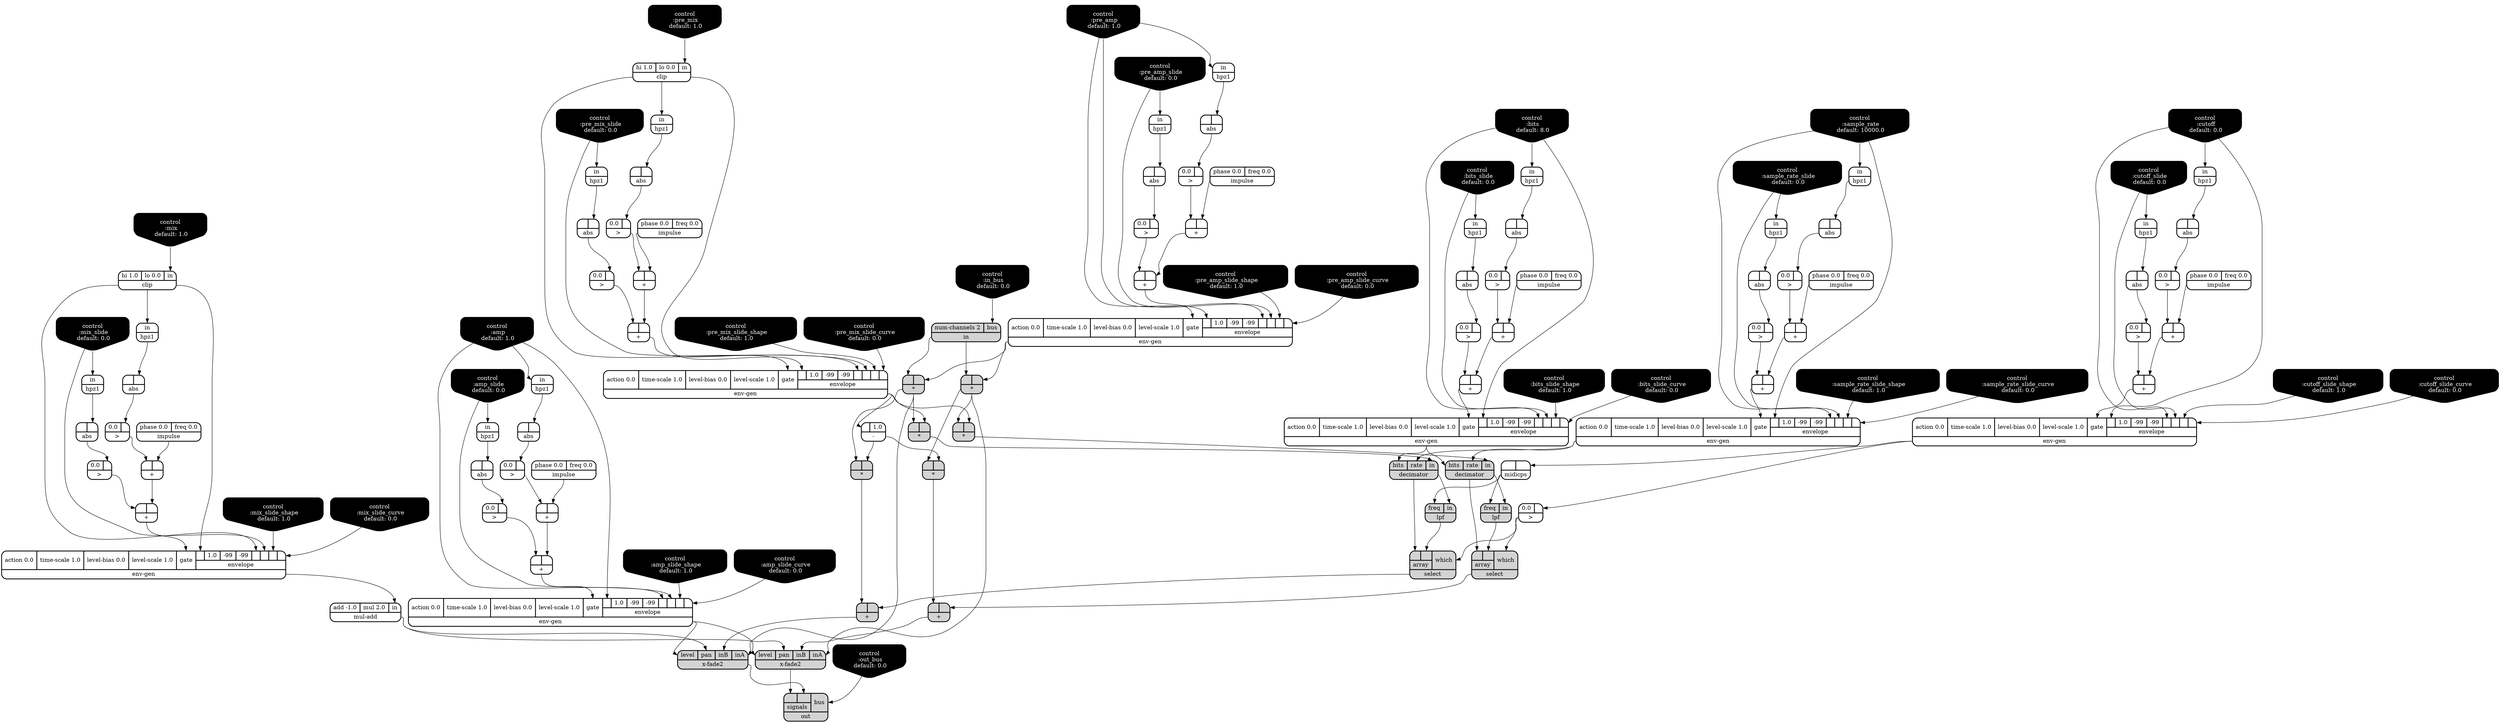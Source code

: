 digraph synthdef {
52 [label = "{{ <b> |<a> } |<__UG_NAME__>* }" style="filled, bold, rounded"  shape=record rankdir=LR];
53 [label = "{{ <b> |<a> } |<__UG_NAME__>* }" style="filled, bold, rounded"  shape=record rankdir=LR];
93 [label = "{{ <b> |<a> } |<__UG_NAME__>* }" style="filled, bold, rounded"  shape=record rankdir=LR];
94 [label = "{{ <b> |<a> } |<__UG_NAME__>* }" style="filled, bold, rounded"  shape=record rankdir=LR];
95 [label = "{{ <b> |<a> } |<__UG_NAME__>* }" style="filled, bold, rounded"  shape=record rankdir=LR];
99 [label = "{{ <b> |<a> } |<__UG_NAME__>* }" style="filled, bold, rounded"  shape=record rankdir=LR];
35 [label = "{{ <b> |<a> } |<__UG_NAME__>+ }" style="bold, rounded" shape=record rankdir=LR];
39 [label = "{{ <b> |<a> } |<__UG_NAME__>+ }" style="bold, rounded" shape=record rankdir=LR];
45 [label = "{{ <b> |<a> } |<__UG_NAME__>+ }" style="bold, rounded" shape=record rankdir=LR];
49 [label = "{{ <b> |<a> } |<__UG_NAME__>+ }" style="bold, rounded" shape=record rankdir=LR];
58 [label = "{{ <b> |<a> } |<__UG_NAME__>+ }" style="bold, rounded" shape=record rankdir=LR];
62 [label = "{{ <b> |<a> } |<__UG_NAME__>+ }" style="bold, rounded" shape=record rankdir=LR];
68 [label = "{{ <b> |<a> } |<__UG_NAME__>+ }" style="bold, rounded" shape=record rankdir=LR];
72 [label = "{{ <b> |<a> } |<__UG_NAME__>+ }" style="bold, rounded" shape=record rankdir=LR];
79 [label = "{{ <b> |<a> } |<__UG_NAME__>+ }" style="bold, rounded" shape=record rankdir=LR];
83 [label = "{{ <b> |<a> } |<__UG_NAME__>+ }" style="bold, rounded" shape=record rankdir=LR];
100 [label = "{{ <b> |<a> } |<__UG_NAME__>+ }" style="filled, bold, rounded"  shape=record rankdir=LR];
106 [label = "{{ <b> |<a> } |<__UG_NAME__>+ }" style="bold, rounded" shape=record rankdir=LR];
110 [label = "{{ <b> |<a> } |<__UG_NAME__>+ }" style="bold, rounded" shape=record rankdir=LR];
114 [label = "{{ <b> |<a> } |<__UG_NAME__>+ }" style="bold, rounded" shape=record rankdir=LR];
118 [label = "{{ <b> |<a> } |<__UG_NAME__>+ }" style="bold, rounded" shape=record rankdir=LR];
121 [label = "{{ <b> |<a> } |<__UG_NAME__>+ }" style="filled, bold, rounded"  shape=record rankdir=LR];
92 [label = "{{ <b> |<a> 1.0} |<__UG_NAME__>- }" style="bold, rounded" shape=record rankdir=LR];
34 [label = "{{ <b> 0.0|<a> } |<__UG_NAME__>\> }" style="bold, rounded" shape=record rankdir=LR];
38 [label = "{{ <b> 0.0|<a> } |<__UG_NAME__>\> }" style="bold, rounded" shape=record rankdir=LR];
44 [label = "{{ <b> 0.0|<a> } |<__UG_NAME__>\> }" style="bold, rounded" shape=record rankdir=LR];
48 [label = "{{ <b> 0.0|<a> } |<__UG_NAME__>\> }" style="bold, rounded" shape=record rankdir=LR];
57 [label = "{{ <b> 0.0|<a> } |<__UG_NAME__>\> }" style="bold, rounded" shape=record rankdir=LR];
61 [label = "{{ <b> 0.0|<a> } |<__UG_NAME__>\> }" style="bold, rounded" shape=record rankdir=LR];
67 [label = "{{ <b> 0.0|<a> } |<__UG_NAME__>\> }" style="bold, rounded" shape=record rankdir=LR];
71 [label = "{{ <b> 0.0|<a> } |<__UG_NAME__>\> }" style="bold, rounded" shape=record rankdir=LR];
78 [label = "{{ <b> 0.0|<a> } |<__UG_NAME__>\> }" style="bold, rounded" shape=record rankdir=LR];
82 [label = "{{ <b> 0.0|<a> } |<__UG_NAME__>\> }" style="bold, rounded" shape=record rankdir=LR];
85 [label = "{{ <b> 0.0|<a> } |<__UG_NAME__>\> }" style="bold, rounded" shape=record rankdir=LR];
91 [label = "{{ <b> 0.0|<a> } |<__UG_NAME__>\> }" style="bold, rounded" shape=record rankdir=LR];
105 [label = "{{ <b> 0.0|<a> } |<__UG_NAME__>\> }" style="bold, rounded" shape=record rankdir=LR];
109 [label = "{{ <b> 0.0|<a> } |<__UG_NAME__>\> }" style="bold, rounded" shape=record rankdir=LR];
117 [label = "{{ <b> 0.0|<a> } |<__UG_NAME__>\> }" style="bold, rounded" shape=record rankdir=LR];
33 [label = "{{ <b> |<a> } |<__UG_NAME__>abs }" style="bold, rounded" shape=record rankdir=LR];
37 [label = "{{ <b> |<a> } |<__UG_NAME__>abs }" style="bold, rounded" shape=record rankdir=LR];
43 [label = "{{ <b> |<a> } |<__UG_NAME__>abs }" style="bold, rounded" shape=record rankdir=LR];
47 [label = "{{ <b> |<a> } |<__UG_NAME__>abs }" style="bold, rounded" shape=record rankdir=LR];
56 [label = "{{ <b> |<a> } |<__UG_NAME__>abs }" style="bold, rounded" shape=record rankdir=LR];
60 [label = "{{ <b> |<a> } |<__UG_NAME__>abs }" style="bold, rounded" shape=record rankdir=LR];
66 [label = "{{ <b> |<a> } |<__UG_NAME__>abs }" style="bold, rounded" shape=record rankdir=LR];
70 [label = "{{ <b> |<a> } |<__UG_NAME__>abs }" style="bold, rounded" shape=record rankdir=LR];
77 [label = "{{ <b> |<a> } |<__UG_NAME__>abs }" style="bold, rounded" shape=record rankdir=LR];
81 [label = "{{ <b> |<a> } |<__UG_NAME__>abs }" style="bold, rounded" shape=record rankdir=LR];
90 [label = "{{ <b> |<a> } |<__UG_NAME__>abs }" style="bold, rounded" shape=record rankdir=LR];
104 [label = "{{ <b> |<a> } |<__UG_NAME__>abs }" style="bold, rounded" shape=record rankdir=LR];
108 [label = "{{ <b> |<a> } |<__UG_NAME__>abs }" style="bold, rounded" shape=record rankdir=LR];
116 [label = "{{ <b> |<a> } |<__UG_NAME__>abs }" style="bold, rounded" shape=record rankdir=LR];
31 [label = "{{ <hi> hi 1.0|<lo> lo 0.0|<in> in} |<__UG_NAME__>clip }" style="bold, rounded" shape=record rankdir=LR];
102 [label = "{{ <hi> hi 1.0|<lo> lo 0.0|<in> in} |<__UG_NAME__>clip }" style="bold, rounded" shape=record rankdir=LR];
0 [label = "control
 :sample_rate
 default: 10000.0" shape=invhouse style="rounded, filled, bold" fillcolor=black fontcolor=white ]; 
1 [label = "control
 :sample_rate_slide
 default: 0.0" shape=invhouse style="rounded, filled, bold" fillcolor=black fontcolor=white ]; 
2 [label = "control
 :sample_rate_slide_shape
 default: 1.0" shape=invhouse style="rounded, filled, bold" fillcolor=black fontcolor=white ]; 
3 [label = "control
 :sample_rate_slide_curve
 default: 0.0" shape=invhouse style="rounded, filled, bold" fillcolor=black fontcolor=white ]; 
4 [label = "control
 :bits
 default: 8.0" shape=invhouse style="rounded, filled, bold" fillcolor=black fontcolor=white ]; 
5 [label = "control
 :bits_slide
 default: 0.0" shape=invhouse style="rounded, filled, bold" fillcolor=black fontcolor=white ]; 
6 [label = "control
 :bits_slide_shape
 default: 1.0" shape=invhouse style="rounded, filled, bold" fillcolor=black fontcolor=white ]; 
7 [label = "control
 :bits_slide_curve
 default: 0.0" shape=invhouse style="rounded, filled, bold" fillcolor=black fontcolor=white ]; 
8 [label = "control
 :cutoff
 default: 0.0" shape=invhouse style="rounded, filled, bold" fillcolor=black fontcolor=white ]; 
9 [label = "control
 :cutoff_slide
 default: 0.0" shape=invhouse style="rounded, filled, bold" fillcolor=black fontcolor=white ]; 
10 [label = "control
 :cutoff_slide_shape
 default: 1.0" shape=invhouse style="rounded, filled, bold" fillcolor=black fontcolor=white ]; 
11 [label = "control
 :cutoff_slide_curve
 default: 0.0" shape=invhouse style="rounded, filled, bold" fillcolor=black fontcolor=white ]; 
12 [label = "control
 :pre_amp
 default: 1.0" shape=invhouse style="rounded, filled, bold" fillcolor=black fontcolor=white ]; 
13 [label = "control
 :pre_amp_slide
 default: 0.0" shape=invhouse style="rounded, filled, bold" fillcolor=black fontcolor=white ]; 
14 [label = "control
 :pre_amp_slide_shape
 default: 1.0" shape=invhouse style="rounded, filled, bold" fillcolor=black fontcolor=white ]; 
15 [label = "control
 :pre_amp_slide_curve
 default: 0.0" shape=invhouse style="rounded, filled, bold" fillcolor=black fontcolor=white ]; 
16 [label = "control
 :amp
 default: 1.0" shape=invhouse style="rounded, filled, bold" fillcolor=black fontcolor=white ]; 
17 [label = "control
 :amp_slide
 default: 0.0" shape=invhouse style="rounded, filled, bold" fillcolor=black fontcolor=white ]; 
18 [label = "control
 :amp_slide_shape
 default: 1.0" shape=invhouse style="rounded, filled, bold" fillcolor=black fontcolor=white ]; 
19 [label = "control
 :amp_slide_curve
 default: 0.0" shape=invhouse style="rounded, filled, bold" fillcolor=black fontcolor=white ]; 
20 [label = "control
 :mix
 default: 1.0" shape=invhouse style="rounded, filled, bold" fillcolor=black fontcolor=white ]; 
21 [label = "control
 :mix_slide
 default: 0.0" shape=invhouse style="rounded, filled, bold" fillcolor=black fontcolor=white ]; 
22 [label = "control
 :mix_slide_shape
 default: 1.0" shape=invhouse style="rounded, filled, bold" fillcolor=black fontcolor=white ]; 
23 [label = "control
 :mix_slide_curve
 default: 0.0" shape=invhouse style="rounded, filled, bold" fillcolor=black fontcolor=white ]; 
24 [label = "control
 :pre_mix
 default: 1.0" shape=invhouse style="rounded, filled, bold" fillcolor=black fontcolor=white ]; 
25 [label = "control
 :pre_mix_slide
 default: 0.0" shape=invhouse style="rounded, filled, bold" fillcolor=black fontcolor=white ]; 
26 [label = "control
 :pre_mix_slide_shape
 default: 1.0" shape=invhouse style="rounded, filled, bold" fillcolor=black fontcolor=white ]; 
27 [label = "control
 :pre_mix_slide_curve
 default: 0.0" shape=invhouse style="rounded, filled, bold" fillcolor=black fontcolor=white ]; 
28 [label = "control
 :in_bus
 default: 0.0" shape=invhouse style="rounded, filled, bold" fillcolor=black fontcolor=white ]; 
29 [label = "control
 :out_bus
 default: 0.0" shape=invhouse style="rounded, filled, bold" fillcolor=black fontcolor=white ]; 
74 [label = "{{ <bits> bits|<rate> rate|<in> in} |<__UG_NAME__>decimator }" style="filled, bold, rounded"  shape=record rankdir=LR];
96 [label = "{{ <bits> bits|<rate> rate|<in> in} |<__UG_NAME__>decimator }" style="filled, bold, rounded"  shape=record rankdir=LR];
40 [label = "{{ <action> action 0.0|<time____scale> time-scale 1.0|<level____bias> level-bias 0.0|<level____scale> level-scale 1.0|<gate> gate|{{<envelope___clip___0>|1.0|-99|-99|<envelope___clip___4>|<envelope___control___5>|<envelope___control___6>|<envelope___control___7>}|envelope}} |<__UG_NAME__>env-gen }" style="bold, rounded" shape=record rankdir=LR];
50 [label = "{{ <action> action 0.0|<time____scale> time-scale 1.0|<level____bias> level-bias 0.0|<level____scale> level-scale 1.0|<gate> gate|{{<envelope___control___0>|1.0|-99|-99|<envelope___control___4>|<envelope___control___5>|<envelope___control___6>|<envelope___control___7>}|envelope}} |<__UG_NAME__>env-gen }" style="bold, rounded" shape=record rankdir=LR];
63 [label = "{{ <action> action 0.0|<time____scale> time-scale 1.0|<level____bias> level-bias 0.0|<level____scale> level-scale 1.0|<gate> gate|{{<envelope___control___0>|1.0|-99|-99|<envelope___control___4>|<envelope___control___5>|<envelope___control___6>|<envelope___control___7>}|envelope}} |<__UG_NAME__>env-gen }" style="bold, rounded" shape=record rankdir=LR];
73 [label = "{{ <action> action 0.0|<time____scale> time-scale 1.0|<level____bias> level-bias 0.0|<level____scale> level-scale 1.0|<gate> gate|{{<envelope___control___0>|1.0|-99|-99|<envelope___control___4>|<envelope___control___5>|<envelope___control___6>|<envelope___control___7>}|envelope}} |<__UG_NAME__>env-gen }" style="bold, rounded" shape=record rankdir=LR];
84 [label = "{{ <action> action 0.0|<time____scale> time-scale 1.0|<level____bias> level-bias 0.0|<level____scale> level-scale 1.0|<gate> gate|{{<envelope___control___0>|1.0|-99|-99|<envelope___control___4>|<envelope___control___5>|<envelope___control___6>|<envelope___control___7>}|envelope}} |<__UG_NAME__>env-gen }" style="bold, rounded" shape=record rankdir=LR];
111 [label = "{{ <action> action 0.0|<time____scale> time-scale 1.0|<level____bias> level-bias 0.0|<level____scale> level-scale 1.0|<gate> gate|{{<envelope___clip___0>|1.0|-99|-99|<envelope___clip___4>|<envelope___control___5>|<envelope___control___6>|<envelope___control___7>}|envelope}} |<__UG_NAME__>env-gen }" style="bold, rounded" shape=record rankdir=LR];
119 [label = "{{ <action> action 0.0|<time____scale> time-scale 1.0|<level____bias> level-bias 0.0|<level____scale> level-scale 1.0|<gate> gate|{{<envelope___control___0>|1.0|-99|-99|<envelope___control___4>|<envelope___control___5>|<envelope___control___6>|<envelope___control___7>}|envelope}} |<__UG_NAME__>env-gen }" style="bold, rounded" shape=record rankdir=LR];
32 [label = "{{ <in> in} |<__UG_NAME__>hpz1 }" style="bold, rounded" shape=record rankdir=LR];
36 [label = "{{ <in> in} |<__UG_NAME__>hpz1 }" style="bold, rounded" shape=record rankdir=LR];
42 [label = "{{ <in> in} |<__UG_NAME__>hpz1 }" style="bold, rounded" shape=record rankdir=LR];
46 [label = "{{ <in> in} |<__UG_NAME__>hpz1 }" style="bold, rounded" shape=record rankdir=LR];
55 [label = "{{ <in> in} |<__UG_NAME__>hpz1 }" style="bold, rounded" shape=record rankdir=LR];
59 [label = "{{ <in> in} |<__UG_NAME__>hpz1 }" style="bold, rounded" shape=record rankdir=LR];
65 [label = "{{ <in> in} |<__UG_NAME__>hpz1 }" style="bold, rounded" shape=record rankdir=LR];
69 [label = "{{ <in> in} |<__UG_NAME__>hpz1 }" style="bold, rounded" shape=record rankdir=LR];
76 [label = "{{ <in> in} |<__UG_NAME__>hpz1 }" style="bold, rounded" shape=record rankdir=LR];
80 [label = "{{ <in> in} |<__UG_NAME__>hpz1 }" style="bold, rounded" shape=record rankdir=LR];
89 [label = "{{ <in> in} |<__UG_NAME__>hpz1 }" style="bold, rounded" shape=record rankdir=LR];
103 [label = "{{ <in> in} |<__UG_NAME__>hpz1 }" style="bold, rounded" shape=record rankdir=LR];
107 [label = "{{ <in> in} |<__UG_NAME__>hpz1 }" style="bold, rounded" shape=record rankdir=LR];
115 [label = "{{ <in> in} |<__UG_NAME__>hpz1 }" style="bold, rounded" shape=record rankdir=LR];
30 [label = "{{ <phase> phase 0.0|<freq> freq 0.0} |<__UG_NAME__>impulse }" style="bold, rounded" shape=record rankdir=LR];
41 [label = "{{ <phase> phase 0.0|<freq> freq 0.0} |<__UG_NAME__>impulse }" style="bold, rounded" shape=record rankdir=LR];
54 [label = "{{ <phase> phase 0.0|<freq> freq 0.0} |<__UG_NAME__>impulse }" style="bold, rounded" shape=record rankdir=LR];
64 [label = "{{ <phase> phase 0.0|<freq> freq 0.0} |<__UG_NAME__>impulse }" style="bold, rounded" shape=record rankdir=LR];
75 [label = "{{ <phase> phase 0.0|<freq> freq 0.0} |<__UG_NAME__>impulse }" style="bold, rounded" shape=record rankdir=LR];
101 [label = "{{ <phase> phase 0.0|<freq> freq 0.0} |<__UG_NAME__>impulse }" style="bold, rounded" shape=record rankdir=LR];
113 [label = "{{ <phase> phase 0.0|<freq> freq 0.0} |<__UG_NAME__>impulse }" style="bold, rounded" shape=record rankdir=LR];
51 [label = "{{ <num____channels> num-channels 2|<bus> bus} |<__UG_NAME__>in }" style="filled, bold, rounded"  shape=record rankdir=LR];
87 [label = "{{ <freq> freq|<in> in} |<__UG_NAME__>lpf }" style="filled, bold, rounded"  shape=record rankdir=LR];
97 [label = "{{ <freq> freq|<in> in} |<__UG_NAME__>lpf }" style="filled, bold, rounded"  shape=record rankdir=LR];
86 [label = "{{ <b> |<a> } |<__UG_NAME__>midicps }" style="bold, rounded" shape=record rankdir=LR];
112 [label = "{{ <add> add -1.0|<mul> mul 2.0|<in> in} |<__UG_NAME__>mul-add }" style="bold, rounded" shape=record rankdir=LR];
123 [label = "{{ {{<signals___x____fade2___0>|<signals___x____fade2___1>}|signals}|<bus> bus} |<__UG_NAME__>out }" style="filled, bold, rounded"  shape=record rankdir=LR];
88 [label = "{{ {{<array___decimator___0>|<array___lpf___1>}|array}|<which> which} |<__UG_NAME__>select }" style="filled, bold, rounded"  shape=record rankdir=LR];
98 [label = "{{ {{<array___decimator___0>|<array___lpf___1>}|array}|<which> which} |<__UG_NAME__>select }" style="filled, bold, rounded"  shape=record rankdir=LR];
120 [label = "{{ <level> level|<pan> pan|<inb> inB|<ina> inA} |<__UG_NAME__>x-fade2 }" style="filled, bold, rounded"  shape=record rankdir=LR];
122 [label = "{{ <level> level|<pan> pan|<inb> inB|<ina> inA} |<__UG_NAME__>x-fade2 }" style="filled, bold, rounded"  shape=record rankdir=LR];

50:__UG_NAME__ -> 52:a ;
51:__UG_NAME__ -> 52:b ;
40:__UG_NAME__ -> 53:a ;
52:__UG_NAME__ -> 53:b ;
92:__UG_NAME__ -> 93:a ;
52:__UG_NAME__ -> 93:b ;
50:__UG_NAME__ -> 94:a ;
51:__UG_NAME__ -> 94:b ;
40:__UG_NAME__ -> 95:a ;
94:__UG_NAME__ -> 95:b ;
92:__UG_NAME__ -> 99:a ;
94:__UG_NAME__ -> 99:b ;
30:__UG_NAME__ -> 35:a ;
34:__UG_NAME__ -> 35:b ;
35:__UG_NAME__ -> 39:a ;
38:__UG_NAME__ -> 39:b ;
41:__UG_NAME__ -> 45:a ;
44:__UG_NAME__ -> 45:b ;
45:__UG_NAME__ -> 49:a ;
48:__UG_NAME__ -> 49:b ;
54:__UG_NAME__ -> 58:a ;
57:__UG_NAME__ -> 58:b ;
58:__UG_NAME__ -> 62:a ;
61:__UG_NAME__ -> 62:b ;
64:__UG_NAME__ -> 68:a ;
67:__UG_NAME__ -> 68:b ;
68:__UG_NAME__ -> 72:a ;
71:__UG_NAME__ -> 72:b ;
75:__UG_NAME__ -> 79:a ;
78:__UG_NAME__ -> 79:b ;
79:__UG_NAME__ -> 83:a ;
82:__UG_NAME__ -> 83:b ;
98:__UG_NAME__ -> 100:a ;
99:__UG_NAME__ -> 100:b ;
101:__UG_NAME__ -> 106:a ;
105:__UG_NAME__ -> 106:b ;
106:__UG_NAME__ -> 110:a ;
109:__UG_NAME__ -> 110:b ;
113:__UG_NAME__ -> 114:a ;
91:__UG_NAME__ -> 114:b ;
114:__UG_NAME__ -> 118:a ;
117:__UG_NAME__ -> 118:b ;
88:__UG_NAME__ -> 121:a ;
93:__UG_NAME__ -> 121:b ;
40:__UG_NAME__ -> 92:b ;
33:__UG_NAME__ -> 34:a ;
37:__UG_NAME__ -> 38:a ;
43:__UG_NAME__ -> 44:a ;
47:__UG_NAME__ -> 48:a ;
56:__UG_NAME__ -> 57:a ;
60:__UG_NAME__ -> 61:a ;
66:__UG_NAME__ -> 67:a ;
70:__UG_NAME__ -> 71:a ;
77:__UG_NAME__ -> 78:a ;
81:__UG_NAME__ -> 82:a ;
84:__UG_NAME__ -> 85:a ;
90:__UG_NAME__ -> 91:a ;
104:__UG_NAME__ -> 105:a ;
108:__UG_NAME__ -> 109:a ;
116:__UG_NAME__ -> 117:a ;
32:__UG_NAME__ -> 33:a ;
36:__UG_NAME__ -> 37:a ;
42:__UG_NAME__ -> 43:a ;
46:__UG_NAME__ -> 47:a ;
55:__UG_NAME__ -> 56:a ;
59:__UG_NAME__ -> 60:a ;
65:__UG_NAME__ -> 66:a ;
69:__UG_NAME__ -> 70:a ;
76:__UG_NAME__ -> 77:a ;
80:__UG_NAME__ -> 81:a ;
89:__UG_NAME__ -> 90:a ;
103:__UG_NAME__ -> 104:a ;
107:__UG_NAME__ -> 108:a ;
115:__UG_NAME__ -> 116:a ;
24:__UG_NAME__ -> 31:in ;
20:__UG_NAME__ -> 102:in ;
53:__UG_NAME__ -> 74:in ;
63:__UG_NAME__ -> 74:rate ;
73:__UG_NAME__ -> 74:bits ;
95:__UG_NAME__ -> 96:in ;
63:__UG_NAME__ -> 96:rate ;
73:__UG_NAME__ -> 96:bits ;
31:__UG_NAME__ -> 40:envelope___clip___0 ;
31:__UG_NAME__ -> 40:envelope___clip___4 ;
25:__UG_NAME__ -> 40:envelope___control___5 ;
26:__UG_NAME__ -> 40:envelope___control___6 ;
27:__UG_NAME__ -> 40:envelope___control___7 ;
39:__UG_NAME__ -> 40:gate ;
12:__UG_NAME__ -> 50:envelope___control___0 ;
12:__UG_NAME__ -> 50:envelope___control___4 ;
13:__UG_NAME__ -> 50:envelope___control___5 ;
14:__UG_NAME__ -> 50:envelope___control___6 ;
15:__UG_NAME__ -> 50:envelope___control___7 ;
49:__UG_NAME__ -> 50:gate ;
0:__UG_NAME__ -> 63:envelope___control___0 ;
0:__UG_NAME__ -> 63:envelope___control___4 ;
1:__UG_NAME__ -> 63:envelope___control___5 ;
2:__UG_NAME__ -> 63:envelope___control___6 ;
3:__UG_NAME__ -> 63:envelope___control___7 ;
62:__UG_NAME__ -> 63:gate ;
4:__UG_NAME__ -> 73:envelope___control___0 ;
4:__UG_NAME__ -> 73:envelope___control___4 ;
5:__UG_NAME__ -> 73:envelope___control___5 ;
6:__UG_NAME__ -> 73:envelope___control___6 ;
7:__UG_NAME__ -> 73:envelope___control___7 ;
72:__UG_NAME__ -> 73:gate ;
8:__UG_NAME__ -> 84:envelope___control___0 ;
8:__UG_NAME__ -> 84:envelope___control___4 ;
9:__UG_NAME__ -> 84:envelope___control___5 ;
10:__UG_NAME__ -> 84:envelope___control___6 ;
11:__UG_NAME__ -> 84:envelope___control___7 ;
83:__UG_NAME__ -> 84:gate ;
102:__UG_NAME__ -> 111:envelope___clip___0 ;
102:__UG_NAME__ -> 111:envelope___clip___4 ;
21:__UG_NAME__ -> 111:envelope___control___5 ;
22:__UG_NAME__ -> 111:envelope___control___6 ;
23:__UG_NAME__ -> 111:envelope___control___7 ;
110:__UG_NAME__ -> 111:gate ;
16:__UG_NAME__ -> 119:envelope___control___0 ;
16:__UG_NAME__ -> 119:envelope___control___4 ;
17:__UG_NAME__ -> 119:envelope___control___5 ;
18:__UG_NAME__ -> 119:envelope___control___6 ;
19:__UG_NAME__ -> 119:envelope___control___7 ;
118:__UG_NAME__ -> 119:gate ;
31:__UG_NAME__ -> 32:in ;
25:__UG_NAME__ -> 36:in ;
12:__UG_NAME__ -> 42:in ;
13:__UG_NAME__ -> 46:in ;
0:__UG_NAME__ -> 55:in ;
1:__UG_NAME__ -> 59:in ;
4:__UG_NAME__ -> 65:in ;
5:__UG_NAME__ -> 69:in ;
8:__UG_NAME__ -> 76:in ;
9:__UG_NAME__ -> 80:in ;
16:__UG_NAME__ -> 89:in ;
102:__UG_NAME__ -> 103:in ;
21:__UG_NAME__ -> 107:in ;
17:__UG_NAME__ -> 115:in ;
28:__UG_NAME__ -> 51:bus ;
74:__UG_NAME__ -> 87:in ;
86:__UG_NAME__ -> 87:freq ;
96:__UG_NAME__ -> 97:in ;
86:__UG_NAME__ -> 97:freq ;
84:__UG_NAME__ -> 86:a ;
111:__UG_NAME__ -> 112:in ;
29:__UG_NAME__ -> 123:bus ;
120:__UG_NAME__ -> 123:signals___x____fade2___0 ;
122:__UG_NAME__ -> 123:signals___x____fade2___1 ;
85:__UG_NAME__ -> 88:which ;
74:__UG_NAME__ -> 88:array___decimator___0 ;
87:__UG_NAME__ -> 88:array___lpf___1 ;
85:__UG_NAME__ -> 98:which ;
96:__UG_NAME__ -> 98:array___decimator___0 ;
97:__UG_NAME__ -> 98:array___lpf___1 ;
94:__UG_NAME__ -> 120:ina ;
100:__UG_NAME__ -> 120:inb ;
112:__UG_NAME__ -> 120:pan ;
119:__UG_NAME__ -> 120:level ;
52:__UG_NAME__ -> 122:ina ;
121:__UG_NAME__ -> 122:inb ;
112:__UG_NAME__ -> 122:pan ;
119:__UG_NAME__ -> 122:level ;

}